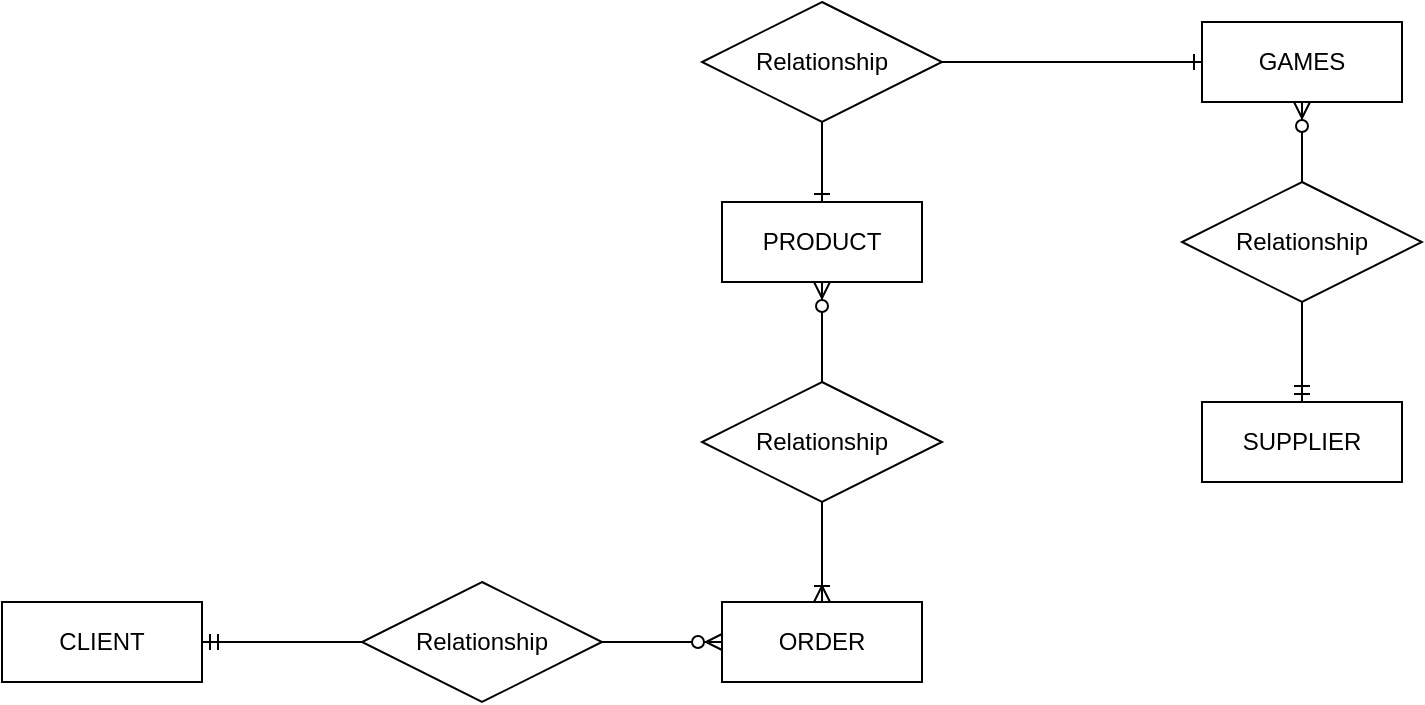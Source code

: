 <mxfile version="12.7.9" type="github">
  <diagram id="-22iQLt6JEZeVymPzNmZ" name="Page-1">
    <mxGraphModel dx="1208" dy="1143" grid="1" gridSize="10" guides="1" tooltips="1" connect="1" arrows="1" fold="1" page="1" pageScale="1" pageWidth="850" pageHeight="1100" math="0" shadow="0">
      <root>
        <mxCell id="0" />
        <mxCell id="1" parent="0" />
        <mxCell id="7V_DKtwTaPqku_aeEaL0-6" value="CLIENT" style="whiteSpace=wrap;html=1;align=center;" parent="1" vertex="1">
          <mxGeometry x="40" y="730" width="100" height="40" as="geometry" />
        </mxCell>
        <mxCell id="7V_DKtwTaPqku_aeEaL0-7" value="SUPPLIER" style="rounded=0;arcSize=10;whiteSpace=wrap;html=1;align=center;" parent="1" vertex="1">
          <mxGeometry x="640" y="630" width="100" height="40" as="geometry" />
        </mxCell>
        <mxCell id="7V_DKtwTaPqku_aeEaL0-9" value="ORDER" style="rounded=0;arcSize=10;whiteSpace=wrap;html=1;align=center;" parent="1" vertex="1">
          <mxGeometry x="400" y="730" width="100" height="40" as="geometry" />
        </mxCell>
        <mxCell id="7V_DKtwTaPqku_aeEaL0-10" value="PRODUCT&lt;span style=&quot;color: rgba(0 , 0 , 0 , 0) ; font-family: monospace ; font-size: 0px ; white-space: nowrap&quot;&gt;%3CmxGraphModel%3E%3Croot%3E%3CmxCell%20id%3D%220%22%2F%3E%3CmxCell%20id%3D%221%22%20parent%3D%220%22%2F%3E%3CmxCell%20id%3D%222%22%20value%3D%22ORDER%22%20style%3D%22rounded%3D1%3BarcSize%3D10%3BwhiteSpace%3Dwrap%3Bhtml%3D1%3Balign%3Dcenter%3B%22%20vertex%3D%221%22%20parent%3D%221%22%3E%3CmxGeometry%20x%3D%22230%22%20y%3D%22310%22%20width%3D%22100%22%20height%3D%2240%22%20as%3D%22geometry%22%2F%3E%3C%2FmxCell%3E%3C%2Froot%3E%3C%2FmxGraphModel%3E&lt;/span&gt;" style="rounded=0;arcSize=10;whiteSpace=wrap;html=1;align=center;" parent="1" vertex="1">
          <mxGeometry x="400" y="530" width="100" height="40" as="geometry" />
        </mxCell>
        <mxCell id="7V_DKtwTaPqku_aeEaL0-11" value="GAMES" style="rounded=0;arcSize=10;whiteSpace=wrap;html=1;align=center;" parent="1" vertex="1">
          <mxGeometry x="640" y="440" width="100" height="40" as="geometry" />
        </mxCell>
        <mxCell id="7V_DKtwTaPqku_aeEaL0-12" value="Relationship" style="shape=rhombus;perimeter=rhombusPerimeter;whiteSpace=wrap;html=1;align=center;rounded=0;" parent="1" vertex="1">
          <mxGeometry x="220" y="720" width="120" height="60" as="geometry" />
        </mxCell>
        <mxCell id="7V_DKtwTaPqku_aeEaL0-17" value="" style="edgeStyle=entityRelationEdgeStyle;fontSize=12;html=1;endArrow=ERzeroToMany;endFill=1;entryX=0;entryY=0.5;entryDx=0;entryDy=0;exitX=1;exitY=0.5;exitDx=0;exitDy=0;" parent="1" source="7V_DKtwTaPqku_aeEaL0-12" target="7V_DKtwTaPqku_aeEaL0-9" edge="1">
          <mxGeometry width="100" height="100" relative="1" as="geometry">
            <mxPoint x="330" y="970" as="sourcePoint" />
            <mxPoint x="430" y="870" as="targetPoint" />
          </mxGeometry>
        </mxCell>
        <mxCell id="7V_DKtwTaPqku_aeEaL0-19" value="" style="endArrow=none;html=1;rounded=0;exitX=1;exitY=0.5;exitDx=0;exitDy=0;entryX=0;entryY=0.5;entryDx=0;entryDy=0;startArrow=ERmandOne;startFill=0;" parent="1" source="7V_DKtwTaPqku_aeEaL0-6" target="7V_DKtwTaPqku_aeEaL0-12" edge="1">
          <mxGeometry relative="1" as="geometry">
            <mxPoint x="240" y="920" as="sourcePoint" />
            <mxPoint x="400" y="920" as="targetPoint" />
          </mxGeometry>
        </mxCell>
        <mxCell id="7V_DKtwTaPqku_aeEaL0-27" value="Relationship" style="shape=rhombus;perimeter=rhombusPerimeter;whiteSpace=wrap;html=1;align=center;rounded=0;" parent="1" vertex="1">
          <mxGeometry x="390" y="620" width="120" height="60" as="geometry" />
        </mxCell>
        <mxCell id="7V_DKtwTaPqku_aeEaL0-28" value="Relationship" style="shape=rhombus;perimeter=rhombusPerimeter;whiteSpace=wrap;html=1;align=center;rounded=0;" parent="1" vertex="1">
          <mxGeometry x="390" y="430" width="120" height="60" as="geometry" />
        </mxCell>
        <mxCell id="7V_DKtwTaPqku_aeEaL0-29" value="Relationship" style="shape=rhombus;perimeter=rhombusPerimeter;whiteSpace=wrap;html=1;align=center;rounded=0;" parent="1" vertex="1">
          <mxGeometry x="630" y="520" width="120" height="60" as="geometry" />
        </mxCell>
        <mxCell id="7V_DKtwTaPqku_aeEaL0-30" value="" style="endArrow=ERzeroToMany;html=1;rounded=0;entryX=0.5;entryY=1;entryDx=0;entryDy=0;exitX=0.5;exitY=0;exitDx=0;exitDy=0;endFill=1;" parent="1" source="7V_DKtwTaPqku_aeEaL0-27" target="7V_DKtwTaPqku_aeEaL0-10" edge="1">
          <mxGeometry relative="1" as="geometry">
            <mxPoint x="340" y="590" as="sourcePoint" />
            <mxPoint x="500" y="590" as="targetPoint" />
          </mxGeometry>
        </mxCell>
        <mxCell id="7V_DKtwTaPqku_aeEaL0-31" value="" style="endArrow=none;html=1;rounded=0;exitX=0.5;exitY=0;exitDx=0;exitDy=0;startArrow=ERoneToMany;startFill=0;" parent="1" source="7V_DKtwTaPqku_aeEaL0-9" edge="1">
          <mxGeometry relative="1" as="geometry">
            <mxPoint x="460" y="630" as="sourcePoint" />
            <mxPoint x="450" y="680" as="targetPoint" />
          </mxGeometry>
        </mxCell>
        <mxCell id="7V_DKtwTaPqku_aeEaL0-32" value="" style="endArrow=none;html=1;rounded=0;entryX=0.5;entryY=1;entryDx=0;entryDy=0;exitX=0.5;exitY=0;exitDx=0;exitDy=0;endFill=0;startArrow=ERone;startFill=0;" parent="1" source="7V_DKtwTaPqku_aeEaL0-10" target="7V_DKtwTaPqku_aeEaL0-28" edge="1">
          <mxGeometry relative="1" as="geometry">
            <mxPoint x="470" y="640" as="sourcePoint" />
            <mxPoint x="470" y="590" as="targetPoint" />
          </mxGeometry>
        </mxCell>
        <mxCell id="7V_DKtwTaPqku_aeEaL0-33" value="" style="endArrow=ERone;html=1;rounded=0;entryX=0;entryY=0.5;entryDx=0;entryDy=0;startArrow=none;startFill=0;endFill=0;" parent="1" source="7V_DKtwTaPqku_aeEaL0-28" target="7V_DKtwTaPqku_aeEaL0-11" edge="1">
          <mxGeometry relative="1" as="geometry">
            <mxPoint x="480" y="650" as="sourcePoint" />
            <mxPoint x="480" y="600" as="targetPoint" />
          </mxGeometry>
        </mxCell>
        <mxCell id="7V_DKtwTaPqku_aeEaL0-34" value="" style="endArrow=ERzeroToMany;html=1;rounded=0;entryX=0.5;entryY=1;entryDx=0;entryDy=0;exitX=0.5;exitY=0;exitDx=0;exitDy=0;endFill=1;" parent="1" source="7V_DKtwTaPqku_aeEaL0-29" target="7V_DKtwTaPqku_aeEaL0-11" edge="1">
          <mxGeometry relative="1" as="geometry">
            <mxPoint x="490" y="660" as="sourcePoint" />
            <mxPoint x="490" y="610" as="targetPoint" />
          </mxGeometry>
        </mxCell>
        <mxCell id="7V_DKtwTaPqku_aeEaL0-35" value="" style="endArrow=none;html=1;rounded=0;entryX=0.5;entryY=1;entryDx=0;entryDy=0;exitX=0.5;exitY=0;exitDx=0;exitDy=0;startArrow=ERmandOne;startFill=0;" parent="1" source="7V_DKtwTaPqku_aeEaL0-7" target="7V_DKtwTaPqku_aeEaL0-29" edge="1">
          <mxGeometry relative="1" as="geometry">
            <mxPoint x="500" y="670" as="sourcePoint" />
            <mxPoint x="500" y="620" as="targetPoint" />
          </mxGeometry>
        </mxCell>
      </root>
    </mxGraphModel>
  </diagram>
</mxfile>
